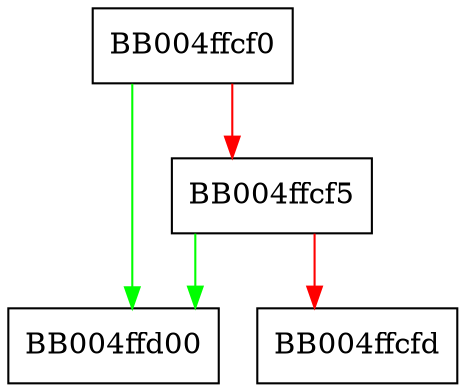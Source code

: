 digraph ossl_quic_txfc_init {
  node [shape="box"];
  graph [splines=ortho];
  BB004ffcf0 -> BB004ffd00 [color="green"];
  BB004ffcf0 -> BB004ffcf5 [color="red"];
  BB004ffcf5 -> BB004ffd00 [color="green"];
  BB004ffcf5 -> BB004ffcfd [color="red"];
}